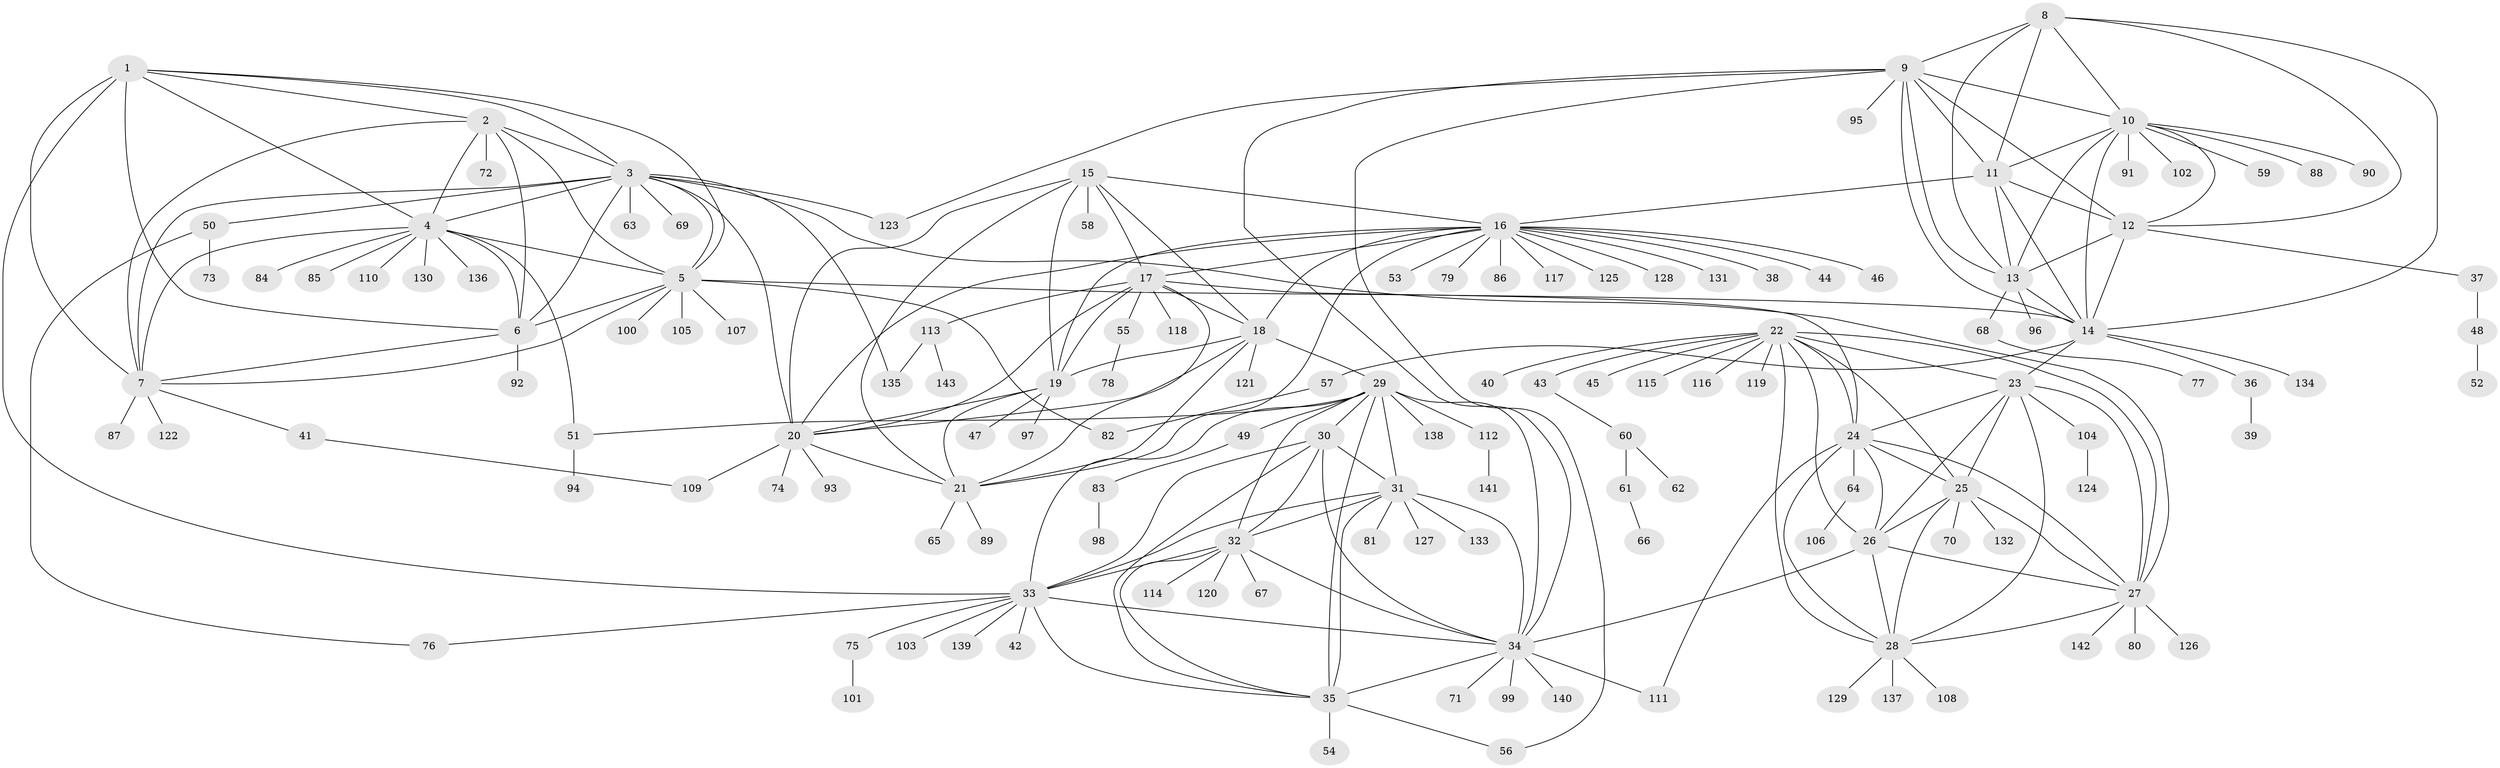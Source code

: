 // coarse degree distribution, {10: 0.05172413793103448, 3: 0.05172413793103448, 8: 0.05172413793103448, 5: 0.06896551724137931, 4: 0.034482758620689655, 7: 0.10344827586206896, 6: 0.06896551724137931, 9: 0.05172413793103448, 1: 0.3103448275862069, 2: 0.20689655172413793}
// Generated by graph-tools (version 1.1) at 2025/52/03/04/25 22:52:13]
// undirected, 143 vertices, 231 edges
graph export_dot {
  node [color=gray90,style=filled];
  1;
  2;
  3;
  4;
  5;
  6;
  7;
  8;
  9;
  10;
  11;
  12;
  13;
  14;
  15;
  16;
  17;
  18;
  19;
  20;
  21;
  22;
  23;
  24;
  25;
  26;
  27;
  28;
  29;
  30;
  31;
  32;
  33;
  34;
  35;
  36;
  37;
  38;
  39;
  40;
  41;
  42;
  43;
  44;
  45;
  46;
  47;
  48;
  49;
  50;
  51;
  52;
  53;
  54;
  55;
  56;
  57;
  58;
  59;
  60;
  61;
  62;
  63;
  64;
  65;
  66;
  67;
  68;
  69;
  70;
  71;
  72;
  73;
  74;
  75;
  76;
  77;
  78;
  79;
  80;
  81;
  82;
  83;
  84;
  85;
  86;
  87;
  88;
  89;
  90;
  91;
  92;
  93;
  94;
  95;
  96;
  97;
  98;
  99;
  100;
  101;
  102;
  103;
  104;
  105;
  106;
  107;
  108;
  109;
  110;
  111;
  112;
  113;
  114;
  115;
  116;
  117;
  118;
  119;
  120;
  121;
  122;
  123;
  124;
  125;
  126;
  127;
  128;
  129;
  130;
  131;
  132;
  133;
  134;
  135;
  136;
  137;
  138;
  139;
  140;
  141;
  142;
  143;
  1 -- 2;
  1 -- 3;
  1 -- 4;
  1 -- 5;
  1 -- 6;
  1 -- 7;
  1 -- 33;
  2 -- 3;
  2 -- 4;
  2 -- 5;
  2 -- 6;
  2 -- 7;
  2 -- 72;
  3 -- 4;
  3 -- 5;
  3 -- 6;
  3 -- 7;
  3 -- 20;
  3 -- 27;
  3 -- 50;
  3 -- 63;
  3 -- 69;
  3 -- 123;
  3 -- 135;
  4 -- 5;
  4 -- 6;
  4 -- 7;
  4 -- 51;
  4 -- 84;
  4 -- 85;
  4 -- 110;
  4 -- 130;
  4 -- 136;
  5 -- 6;
  5 -- 7;
  5 -- 14;
  5 -- 82;
  5 -- 100;
  5 -- 105;
  5 -- 107;
  6 -- 7;
  6 -- 92;
  7 -- 41;
  7 -- 87;
  7 -- 122;
  8 -- 9;
  8 -- 10;
  8 -- 11;
  8 -- 12;
  8 -- 13;
  8 -- 14;
  9 -- 10;
  9 -- 11;
  9 -- 12;
  9 -- 13;
  9 -- 14;
  9 -- 34;
  9 -- 56;
  9 -- 95;
  9 -- 123;
  10 -- 11;
  10 -- 12;
  10 -- 13;
  10 -- 14;
  10 -- 59;
  10 -- 88;
  10 -- 90;
  10 -- 91;
  10 -- 102;
  11 -- 12;
  11 -- 13;
  11 -- 14;
  11 -- 16;
  12 -- 13;
  12 -- 14;
  12 -- 37;
  13 -- 14;
  13 -- 68;
  13 -- 96;
  14 -- 23;
  14 -- 36;
  14 -- 57;
  14 -- 134;
  15 -- 16;
  15 -- 17;
  15 -- 18;
  15 -- 19;
  15 -- 20;
  15 -- 21;
  15 -- 58;
  16 -- 17;
  16 -- 18;
  16 -- 19;
  16 -- 20;
  16 -- 21;
  16 -- 38;
  16 -- 44;
  16 -- 46;
  16 -- 53;
  16 -- 79;
  16 -- 86;
  16 -- 117;
  16 -- 125;
  16 -- 128;
  16 -- 131;
  17 -- 18;
  17 -- 19;
  17 -- 20;
  17 -- 21;
  17 -- 24;
  17 -- 55;
  17 -- 113;
  17 -- 118;
  18 -- 19;
  18 -- 20;
  18 -- 21;
  18 -- 29;
  18 -- 121;
  19 -- 20;
  19 -- 21;
  19 -- 47;
  19 -- 97;
  20 -- 21;
  20 -- 74;
  20 -- 93;
  20 -- 109;
  21 -- 65;
  21 -- 89;
  22 -- 23;
  22 -- 24;
  22 -- 25;
  22 -- 26;
  22 -- 27;
  22 -- 28;
  22 -- 40;
  22 -- 43;
  22 -- 45;
  22 -- 115;
  22 -- 116;
  22 -- 119;
  23 -- 24;
  23 -- 25;
  23 -- 26;
  23 -- 27;
  23 -- 28;
  23 -- 104;
  24 -- 25;
  24 -- 26;
  24 -- 27;
  24 -- 28;
  24 -- 64;
  24 -- 111;
  25 -- 26;
  25 -- 27;
  25 -- 28;
  25 -- 70;
  25 -- 132;
  26 -- 27;
  26 -- 28;
  26 -- 34;
  27 -- 28;
  27 -- 80;
  27 -- 126;
  27 -- 142;
  28 -- 108;
  28 -- 129;
  28 -- 137;
  29 -- 30;
  29 -- 31;
  29 -- 32;
  29 -- 33;
  29 -- 34;
  29 -- 35;
  29 -- 49;
  29 -- 51;
  29 -- 112;
  29 -- 138;
  30 -- 31;
  30 -- 32;
  30 -- 33;
  30 -- 34;
  30 -- 35;
  31 -- 32;
  31 -- 33;
  31 -- 34;
  31 -- 35;
  31 -- 81;
  31 -- 127;
  31 -- 133;
  32 -- 33;
  32 -- 34;
  32 -- 35;
  32 -- 67;
  32 -- 114;
  32 -- 120;
  33 -- 34;
  33 -- 35;
  33 -- 42;
  33 -- 75;
  33 -- 76;
  33 -- 103;
  33 -- 139;
  34 -- 35;
  34 -- 71;
  34 -- 99;
  34 -- 111;
  34 -- 140;
  35 -- 54;
  35 -- 56;
  36 -- 39;
  37 -- 48;
  41 -- 109;
  43 -- 60;
  48 -- 52;
  49 -- 83;
  50 -- 73;
  50 -- 76;
  51 -- 94;
  55 -- 78;
  57 -- 82;
  60 -- 61;
  60 -- 62;
  61 -- 66;
  64 -- 106;
  68 -- 77;
  75 -- 101;
  83 -- 98;
  104 -- 124;
  112 -- 141;
  113 -- 135;
  113 -- 143;
}
